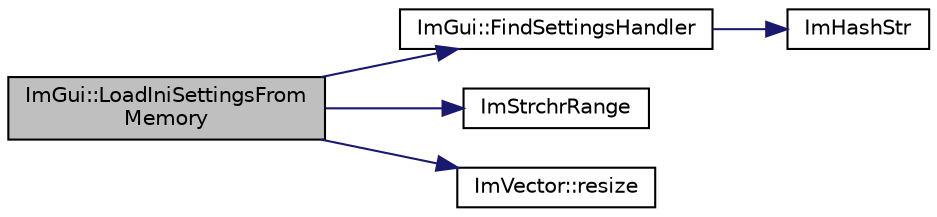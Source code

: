 digraph "ImGui::LoadIniSettingsFromMemory"
{
 // LATEX_PDF_SIZE
  edge [fontname="Helvetica",fontsize="10",labelfontname="Helvetica",labelfontsize="10"];
  node [fontname="Helvetica",fontsize="10",shape=record];
  rankdir="LR";
  Node1 [label="ImGui::LoadIniSettingsFrom\lMemory",height=0.2,width=0.4,color="black", fillcolor="grey75", style="filled", fontcolor="black",tooltip=" "];
  Node1 -> Node2 [color="midnightblue",fontsize="10",style="solid"];
  Node2 [label="ImGui::FindSettingsHandler",height=0.2,width=0.4,color="black", fillcolor="white", style="filled",URL="$namespace_im_gui.html#ad9e15440c52f63aa96ef3b3938d566f8",tooltip=" "];
  Node2 -> Node3 [color="midnightblue",fontsize="10",style="solid"];
  Node3 [label="ImHashStr",height=0.2,width=0.4,color="black", fillcolor="white", style="filled",URL="$imgui_8cpp.html#acd1b12694d0365b516bf7373f182eeee",tooltip=" "];
  Node1 -> Node4 [color="midnightblue",fontsize="10",style="solid"];
  Node4 [label="ImStrchrRange",height=0.2,width=0.4,color="black", fillcolor="white", style="filled",URL="$imgui_8cpp.html#a2b5b2ff91a5980e3143141a882216fe8",tooltip=" "];
  Node1 -> Node5 [color="midnightblue",fontsize="10",style="solid"];
  Node5 [label="ImVector::resize",height=0.2,width=0.4,color="black", fillcolor="white", style="filled",URL="$struct_im_vector.html#ac371dd62e56ae486b1a5038cf07eee56",tooltip=" "];
}
